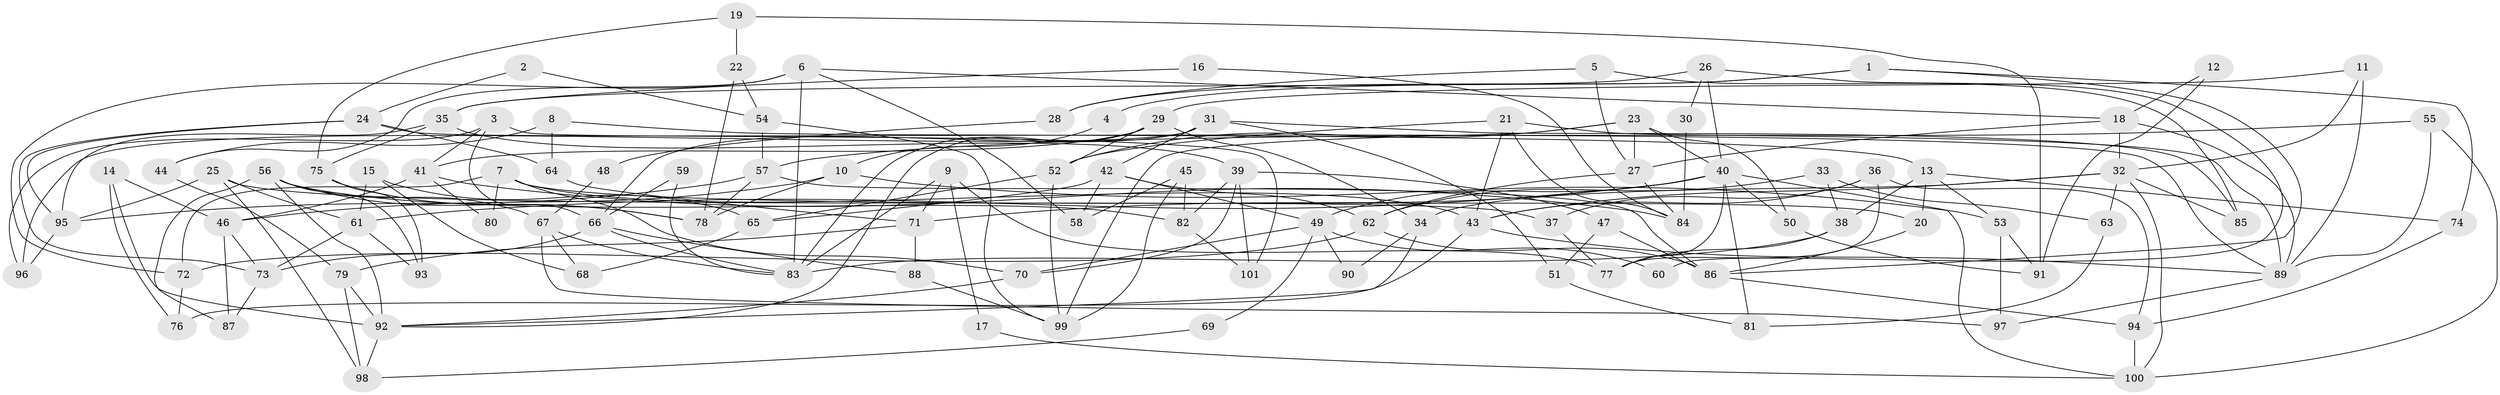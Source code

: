 // Generated by graph-tools (version 1.1) at 2025/50/03/09/25 03:50:13]
// undirected, 101 vertices, 202 edges
graph export_dot {
graph [start="1"]
  node [color=gray90,style=filled];
  1;
  2;
  3;
  4;
  5;
  6;
  7;
  8;
  9;
  10;
  11;
  12;
  13;
  14;
  15;
  16;
  17;
  18;
  19;
  20;
  21;
  22;
  23;
  24;
  25;
  26;
  27;
  28;
  29;
  30;
  31;
  32;
  33;
  34;
  35;
  36;
  37;
  38;
  39;
  40;
  41;
  42;
  43;
  44;
  45;
  46;
  47;
  48;
  49;
  50;
  51;
  52;
  53;
  54;
  55;
  56;
  57;
  58;
  59;
  60;
  61;
  62;
  63;
  64;
  65;
  66;
  67;
  68;
  69;
  70;
  71;
  72;
  73;
  74;
  75;
  76;
  77;
  78;
  79;
  80;
  81;
  82;
  83;
  84;
  85;
  86;
  87;
  88;
  89;
  90;
  91;
  92;
  93;
  94;
  95;
  96;
  97;
  98;
  99;
  100;
  101;
  1 -- 86;
  1 -- 74;
  1 -- 4;
  1 -- 28;
  2 -- 54;
  2 -- 24;
  3 -- 101;
  3 -- 96;
  3 -- 41;
  3 -- 66;
  4 -- 10;
  5 -- 27;
  5 -- 85;
  5 -- 28;
  6 -- 18;
  6 -- 83;
  6 -- 44;
  6 -- 58;
  6 -- 72;
  7 -- 43;
  7 -- 70;
  7 -- 20;
  7 -- 72;
  7 -- 80;
  8 -- 13;
  8 -- 44;
  8 -- 64;
  9 -- 71;
  9 -- 83;
  9 -- 17;
  9 -- 77;
  10 -- 78;
  10 -- 46;
  10 -- 53;
  11 -- 32;
  11 -- 29;
  11 -- 89;
  12 -- 91;
  12 -- 18;
  13 -- 53;
  13 -- 20;
  13 -- 38;
  13 -- 74;
  14 -- 46;
  14 -- 92;
  14 -- 76;
  15 -- 65;
  15 -- 61;
  15 -- 68;
  16 -- 84;
  16 -- 35;
  17 -- 100;
  18 -- 89;
  18 -- 32;
  18 -- 27;
  19 -- 75;
  19 -- 91;
  19 -- 22;
  20 -- 86;
  21 -- 89;
  21 -- 43;
  21 -- 52;
  21 -- 84;
  22 -- 78;
  22 -- 54;
  23 -- 99;
  23 -- 27;
  23 -- 40;
  23 -- 50;
  23 -- 52;
  24 -- 64;
  24 -- 89;
  24 -- 73;
  24 -- 95;
  25 -- 37;
  25 -- 61;
  25 -- 95;
  25 -- 98;
  26 -- 40;
  26 -- 35;
  26 -- 30;
  26 -- 60;
  27 -- 62;
  27 -- 84;
  28 -- 48;
  29 -- 52;
  29 -- 41;
  29 -- 34;
  29 -- 83;
  29 -- 92;
  30 -- 84;
  31 -- 66;
  31 -- 42;
  31 -- 51;
  31 -- 85;
  31 -- 96;
  32 -- 100;
  32 -- 34;
  32 -- 43;
  32 -- 63;
  32 -- 85;
  33 -- 62;
  33 -- 38;
  33 -- 63;
  34 -- 92;
  34 -- 90;
  35 -- 39;
  35 -- 95;
  35 -- 75;
  36 -- 77;
  36 -- 43;
  36 -- 37;
  36 -- 94;
  37 -- 77;
  38 -- 83;
  38 -- 77;
  39 -- 47;
  39 -- 70;
  39 -- 82;
  39 -- 101;
  40 -- 77;
  40 -- 49;
  40 -- 50;
  40 -- 61;
  40 -- 71;
  40 -- 81;
  40 -- 100;
  41 -- 84;
  41 -- 46;
  41 -- 80;
  42 -- 58;
  42 -- 65;
  42 -- 49;
  42 -- 62;
  43 -- 76;
  43 -- 89;
  44 -- 79;
  45 -- 99;
  45 -- 82;
  45 -- 58;
  46 -- 87;
  46 -- 73;
  47 -- 86;
  47 -- 51;
  48 -- 67;
  49 -- 60;
  49 -- 69;
  49 -- 70;
  49 -- 90;
  50 -- 91;
  51 -- 81;
  52 -- 65;
  52 -- 99;
  53 -- 97;
  53 -- 91;
  54 -- 57;
  54 -- 99;
  55 -- 89;
  55 -- 57;
  55 -- 100;
  56 -- 92;
  56 -- 93;
  56 -- 67;
  56 -- 78;
  56 -- 82;
  56 -- 87;
  57 -- 86;
  57 -- 95;
  57 -- 78;
  59 -- 66;
  59 -- 83;
  61 -- 73;
  61 -- 93;
  62 -- 72;
  62 -- 86;
  63 -- 81;
  64 -- 71;
  65 -- 68;
  66 -- 73;
  66 -- 83;
  66 -- 88;
  67 -- 83;
  67 -- 68;
  67 -- 97;
  69 -- 98;
  70 -- 92;
  71 -- 88;
  71 -- 79;
  72 -- 76;
  73 -- 87;
  74 -- 94;
  75 -- 78;
  75 -- 93;
  79 -- 92;
  79 -- 98;
  82 -- 101;
  86 -- 94;
  88 -- 99;
  89 -- 97;
  92 -- 98;
  94 -- 100;
  95 -- 96;
}
